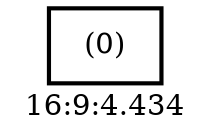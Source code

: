 digraph  g{ graph[label = "16:9:4.434"]
node [shape=rectangle, color=black, fontcolor=black, style=bold] edge [color=black] 0 [label="(0)"] ; 
}

